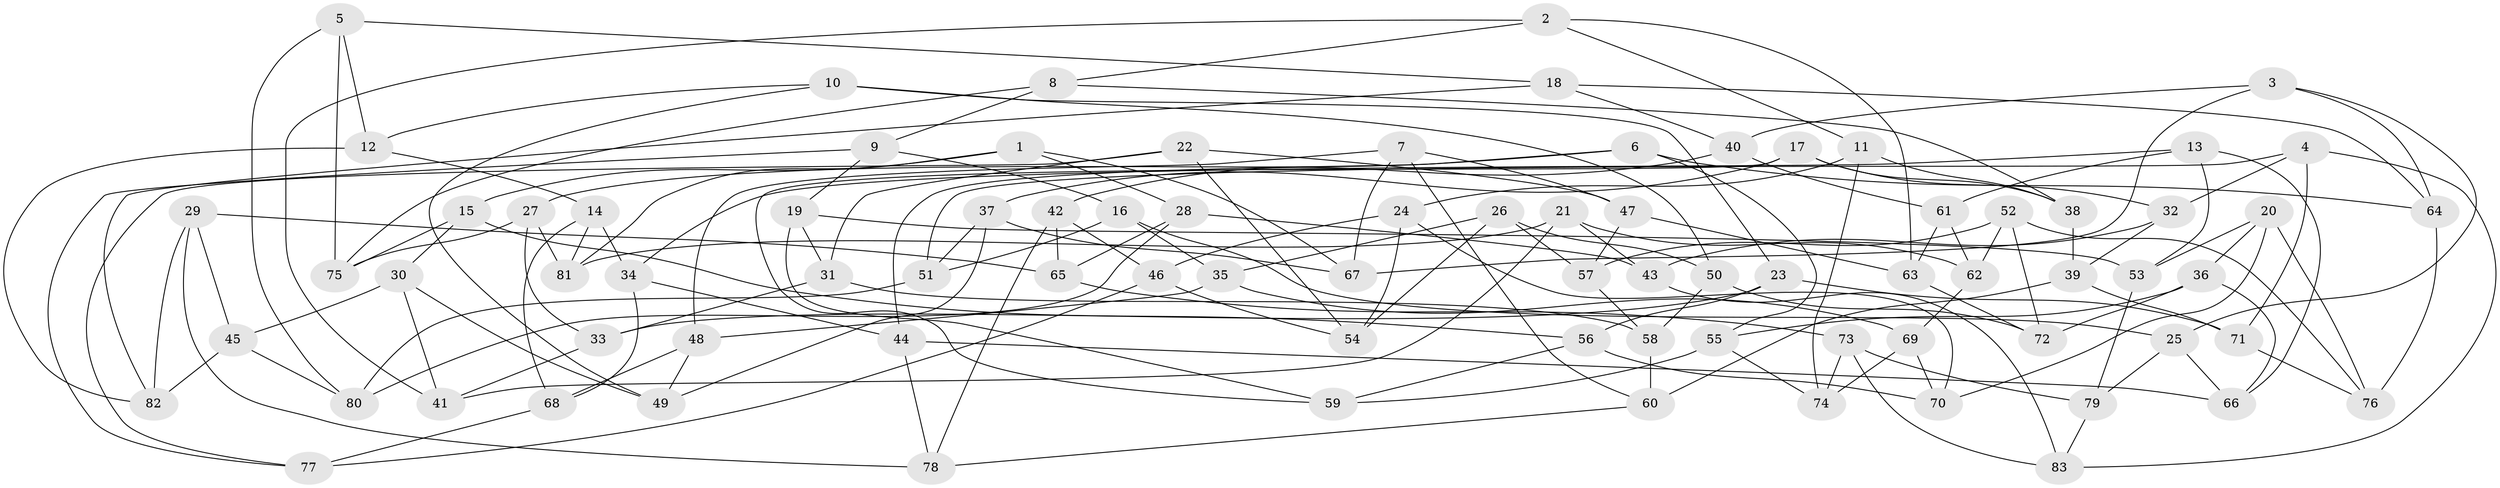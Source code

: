 // coarse degree distribution, {6: 0.5714285714285714, 4: 0.30612244897959184, 5: 0.12244897959183673}
// Generated by graph-tools (version 1.1) at 2025/52/02/27/25 19:52:34]
// undirected, 83 vertices, 166 edges
graph export_dot {
graph [start="1"]
  node [color=gray90,style=filled];
  1;
  2;
  3;
  4;
  5;
  6;
  7;
  8;
  9;
  10;
  11;
  12;
  13;
  14;
  15;
  16;
  17;
  18;
  19;
  20;
  21;
  22;
  23;
  24;
  25;
  26;
  27;
  28;
  29;
  30;
  31;
  32;
  33;
  34;
  35;
  36;
  37;
  38;
  39;
  40;
  41;
  42;
  43;
  44;
  45;
  46;
  47;
  48;
  49;
  50;
  51;
  52;
  53;
  54;
  55;
  56;
  57;
  58;
  59;
  60;
  61;
  62;
  63;
  64;
  65;
  66;
  67;
  68;
  69;
  70;
  71;
  72;
  73;
  74;
  75;
  76;
  77;
  78;
  79;
  80;
  81;
  82;
  83;
  1 -- 67;
  1 -- 15;
  1 -- 28;
  1 -- 81;
  2 -- 63;
  2 -- 8;
  2 -- 11;
  2 -- 41;
  3 -- 40;
  3 -- 67;
  3 -- 25;
  3 -- 64;
  4 -- 71;
  4 -- 32;
  4 -- 51;
  4 -- 83;
  5 -- 75;
  5 -- 80;
  5 -- 18;
  5 -- 12;
  6 -- 64;
  6 -- 27;
  6 -- 55;
  6 -- 44;
  7 -- 48;
  7 -- 67;
  7 -- 60;
  7 -- 47;
  8 -- 75;
  8 -- 38;
  8 -- 9;
  9 -- 19;
  9 -- 77;
  9 -- 16;
  10 -- 50;
  10 -- 23;
  10 -- 49;
  10 -- 12;
  11 -- 24;
  11 -- 38;
  11 -- 74;
  12 -- 14;
  12 -- 82;
  13 -- 66;
  13 -- 61;
  13 -- 53;
  13 -- 34;
  14 -- 81;
  14 -- 68;
  14 -- 34;
  15 -- 75;
  15 -- 30;
  15 -- 56;
  16 -- 51;
  16 -- 25;
  16 -- 35;
  17 -- 37;
  17 -- 32;
  17 -- 59;
  17 -- 38;
  18 -- 64;
  18 -- 40;
  18 -- 82;
  19 -- 31;
  19 -- 59;
  19 -- 53;
  20 -- 53;
  20 -- 70;
  20 -- 76;
  20 -- 36;
  21 -- 62;
  21 -- 41;
  21 -- 43;
  21 -- 81;
  22 -- 47;
  22 -- 54;
  22 -- 31;
  22 -- 77;
  23 -- 33;
  23 -- 56;
  23 -- 71;
  24 -- 46;
  24 -- 54;
  24 -- 70;
  25 -- 66;
  25 -- 79;
  26 -- 57;
  26 -- 54;
  26 -- 50;
  26 -- 35;
  27 -- 33;
  27 -- 75;
  27 -- 81;
  28 -- 43;
  28 -- 80;
  28 -- 65;
  29 -- 82;
  29 -- 45;
  29 -- 65;
  29 -- 78;
  30 -- 49;
  30 -- 45;
  30 -- 41;
  31 -- 58;
  31 -- 33;
  32 -- 43;
  32 -- 39;
  33 -- 41;
  34 -- 44;
  34 -- 68;
  35 -- 48;
  35 -- 69;
  36 -- 55;
  36 -- 72;
  36 -- 66;
  37 -- 49;
  37 -- 67;
  37 -- 51;
  38 -- 39;
  39 -- 71;
  39 -- 60;
  40 -- 42;
  40 -- 61;
  42 -- 78;
  42 -- 46;
  42 -- 65;
  43 -- 83;
  44 -- 66;
  44 -- 78;
  45 -- 80;
  45 -- 82;
  46 -- 54;
  46 -- 77;
  47 -- 63;
  47 -- 57;
  48 -- 49;
  48 -- 68;
  50 -- 58;
  50 -- 72;
  51 -- 80;
  52 -- 57;
  52 -- 76;
  52 -- 72;
  52 -- 62;
  53 -- 79;
  55 -- 59;
  55 -- 74;
  56 -- 70;
  56 -- 59;
  57 -- 58;
  58 -- 60;
  60 -- 78;
  61 -- 63;
  61 -- 62;
  62 -- 69;
  63 -- 72;
  64 -- 76;
  65 -- 73;
  68 -- 77;
  69 -- 74;
  69 -- 70;
  71 -- 76;
  73 -- 74;
  73 -- 79;
  73 -- 83;
  79 -- 83;
}
